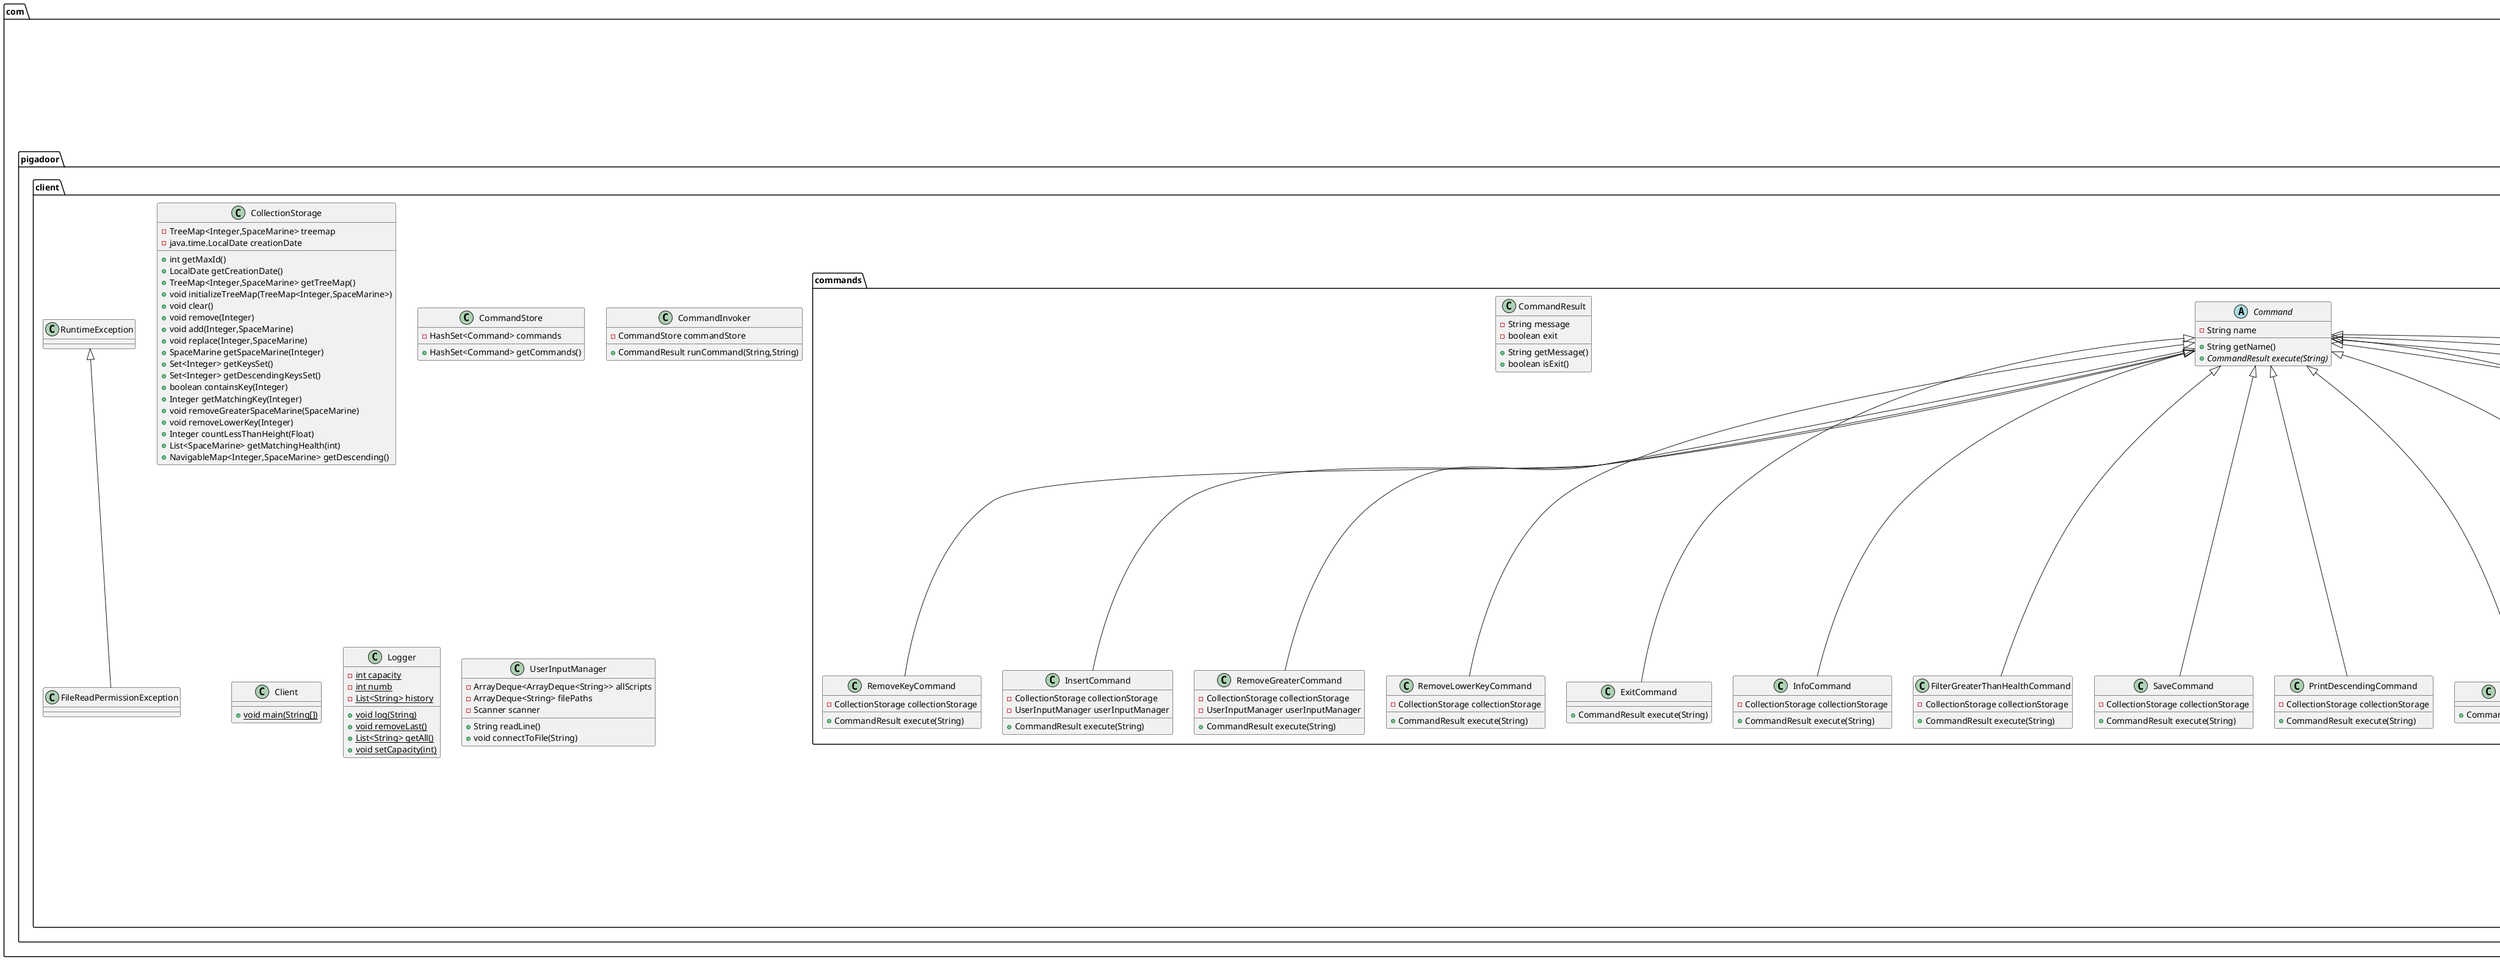 @startuml
class com.pigadoor.client.parsers.SpaceMarineParser {
+ SpaceMarine deserialize(JsonElement,Type,JsonDeserializationContext)
}
class com.pigadoor.client.data.Coordinates {
- Double x
- Float y
+ Double getX()
+ void setX(Double)
+ Float getY()
+ void setY(Float)
+ String toString()
}
class com.pigadoor.client.parsers.ChapterParser {
+ Chapter deserialize(JsonElement,Type,JsonDeserializationContext)
}
class com.pigadoor.client.util.SpaceMarineMaker {
- UserInputManager userInputManager
- ChapterMaker chapterMaker
- CoordinatesMaker coordinatesMaker
+ SpaceMarine makeSpaceMarine(CollectionStorage)
+ SpaceMarine makeSpaceMarine(Integer)
+ String getInputName()
+ float getInputHealth()
+ Long getInputHeartCount()
+ Integer getInputHeight()
+ MeleeWeapon getInputMeleeWeapon()
}
class com.pigadoor.client.util.SpaceMarineMaker$SpaceMarineConverter {
+ {static} String convertToName(String)
+ {static} Float convertToHealth(String)
+ {static} Integer convertToHeight(String)
+ {static} Long convertToHeartCount(String)
+ {static} MeleeWeapon convertToMeleeWeapon(String)
}
class com.pigadoor.client.commands.RemoveKeyCommand {
- CollectionStorage collectionStorage
+ CommandResult execute(String)
}
class com.pigadoor.client.commands.InsertCommand {
- CollectionStorage collectionStorage
- UserInputManager userInputManager
+ CommandResult execute(String)
}
class com.pigadoor.client.parsers.SpaceMarinesParser {
+ LinkedList<SpaceMarine> deserialize(JsonElement,Type,JsonDeserializationContext)
}
class com.pigadoor.client.commands.RemoveGreaterCommand {
- CollectionStorage collectionStorage
- UserInputManager userInputManager
+ CommandResult execute(String)
}
class com.pigadoor.client.util.ChapterMaker {
- UserInputManager userInputManager
+ Chapter makeChapter()
- String getInputParentLegion()
- String getInputName()
}
class com.pigadoor.client.util.ChapterMaker$PersonConverter {
+ {static} String convertToName(String)
+ {static} String convertToParentLegion(String)
}
class com.pigadoor.client.CollectionStorage {
- TreeMap<Integer,SpaceMarine> treemap
- java.time.LocalDate creationDate
+ int getMaxId()
+ LocalDate getCreationDate()
+ TreeMap<Integer,SpaceMarine> getTreeMap()
+ void initializeTreeMap(TreeMap<Integer,SpaceMarine>)
+ void clear()
+ void remove(Integer)
+ void add(Integer,SpaceMarine)
+ void replace(Integer,SpaceMarine)
+ SpaceMarine getSpaceMarine(Integer)
+ Set<Integer> getKeysSet()
+ Set<Integer> getDescendingKeysSet()
+ boolean containsKey(Integer)
+ Integer getMatchingKey(Integer)
+ void removeGreaterSpaceMarine(SpaceMarine)
+ void removeLowerKey(Integer)
+ Integer countLessThanHeight(Float)
+ List<SpaceMarine> getMatchingHealth(int)
+ NavigableMap<Integer,SpaceMarine> getDescending()
}
class com.pigadoor.client.parsers.LocalDateTimeSerializer {
+ LocalDateTime deserialize(JsonElement,Type,JsonDeserializationContext)
}
class com.pigadoor.client.CommandStore {
- HashSet<Command> commands
+ HashSet<Command> getCommands()
}
class com.pigadoor.client.util.FileManager {
+ {static} String FILE_PATH
+ {static} String read(String)
+ {static} void write(String,String)
}
class com.pigadoor.client.commands.RemoveLowerKeyCommand {
- CollectionStorage collectionStorage
+ CommandResult execute(String)
}
enum com.pigadoor.client.data.MeleeWeapon {
+  CHAIN_SWORD
+  POWER_SWORD
+  MANREAPER
+  LIGHTING_CLAW
+  POWER_FIST
}
class com.pigadoor.client.commands.ExitCommand {
+ CommandResult execute(String)
}
class com.pigadoor.client.CommandInvoker {
- CommandStore commandStore
+ CommandResult runCommand(String,String)
}
class com.pigadoor.client.Client {
+ {static} void main(String[])
}
class com.pigadoor.client.commands.InfoCommand {
- CollectionStorage collectionStorage
+ CommandResult execute(String)
}
class com.pigadoor.client.commands.FilterGreaterThanHealthCommand {
- CollectionStorage collectionStorage
+ CommandResult execute(String)
}
class com.pigadoor.client.commands.SaveCommand {
- CollectionStorage collectionStorage
+ CommandResult execute(String)
}
class com.pigadoor.client.commands.PrintDescendingCommand {
- CollectionStorage collectionStorage
+ CommandResult execute(String)
}
class com.pigadoor.client.data.Chapter {
- String name
- String parentLegion
+ String getName()
+ void setName(String)
+ String getParentLegion()
+ void setParentLegion(String)
+ String toString()
}
class com.pigadoor.client.util.JsonParser {
- {static} Gson gson
+ {static} List<T> stringToArray(String,Class<T[]>)
+ {static} TreeMap<Integer,SpaceMarine> deserialize(String)
- {static} boolean validateSpaceMarine(SpaceMarine)
+ {static} String serialize(TreeMap<Integer,SpaceMarine>)
}
class com.pigadoor.client.Logger {
- {static} int capacity
- {static} int numb
- {static} List<String> history
+ {static} void log(String)
+ {static} void removeLast()
+ {static} List<String> getAll()
+ {static} void setCapacity(int)
}
class com.pigadoor.client.data.SpaceMarineWrapper {
- int id
- String name
- Coordinates coordinates
- String creationDate
- float health
- Long heartCount
- float height
- MeleeWeapon meleeWeapon
- Chapter chapter
+ String toString()
+ Integer getId()
+ String getName()
+ float getHealth()
+ long getHeartCount()
+ float getHeight()
+ MeleeWeapon getMeleeWeapon()
+ Chapter getChapter()
+ void setId(int)
+ void setName(String)
+ void setCoordinates(Coordinates)
+ void setCreationDate(String)
+ void setHealth(float)
+ void setHeartCount(Long)
+ void setHeight(float)
+ void setMeleeWeapon(MeleeWeapon)
+ void setChapter(Chapter)
+ Coordinates getCoordinates()
+ String getCreationDate()
}
abstract class com.pigadoor.client.commands.Command {
- String name
+ String getName()
+ {abstract}CommandResult execute(String)
}
class com.pigadoor.client.FileReadPermissionException {
}
class com.pigadoor.client.commands.HistoryCommand {
+ CommandResult execute(String)
}
class com.pigadoor.client.UserInputManager {
- ArrayDeque<ArrayDeque<String>> allScripts
- ArrayDeque<String> filePaths
- Scanner scanner
+ String readLine()
+ void connectToFile(String)
}
class com.pigadoor.client.parsers.CoordinatesParser {
+ Coordinates deserialize(JsonElement,Type,JsonDeserializationContext)
}
class com.pigadoor.client.commands.CountLessThanHeightCommand {
- CollectionStorage collectionStorage
+ CommandResult execute(String)
}
class com.pigadoor.client.commands.ClearCommand {
- CollectionStorage collectionStorage
+ CommandResult execute(String)
}
class com.pigadoor.client.commands.UpdateCommand {
- CollectionStorage collectionStorage
- UserInputManager userInputManager
+ CommandResult execute(String)
}
class com.pigadoor.client.commands.CommandResult {
- String message
- boolean exit
+ String getMessage()
+ boolean isExit()
}
class com.pigadoor.client.util.CoordinatesMaker {
- UserInputManager userInputManager
+ Coordinates makeCoordinates()
+ Double getInputX()
+ Float getInputY()
}
class com.pigadoor.client.util.CoordinatesMaker$CoordinatesConverter {
+ {static} Double convertX(String)
+ {static} Float convertY(String)
}
class com.pigadoor.client.commands.ExecuteScriptCommand {
- UserInputManager userInputManager
+ CommandResult execute(String)
}
class com.pigadoor.client.commands.ShowCommand {
- CollectionStorage collectionStorage
+ CommandResult execute(String)
}
class com.pigadoor.client.data.SpaceMarine {
- int id
- String name
- Coordinates coordinates
- java.time.LocalDateTime creationDate
- float health
- Long heartCount
- float height
- MeleeWeapon meleeWeapon
- Chapter chapter
+ String toString()
+ void setId(int)
+ void setName(String)
+ void setCoordinates(Coordinates)
+ void setCreationDate(LocalDateTime)
+ void setHealth(float)
+ void setHeartCount(Long)
+ void setHeight(float)
+ void setMeleeWeapon(MeleeWeapon)
+ void setChapter(Chapter)
+ Integer getId()
+ String getName()
+ float getHealth()
+ Long getHeartCount()
+ float getHeight()
+ MeleeWeapon getMeleeWeapon()
+ Chapter getChapter()
+ Coordinates getCoordinates()
+ LocalDateTime getCreationDate()
+ boolean equals(Object)
+ int hashCode()
+ int compareTo(SpaceMarine)
+ int compareTo(Float)
}
class com.pigadoor.client.commands.HelpCommand {
+ CommandResult execute(String)
}


com.google.gson.JsonDeserializer <|.. com.pigadoor.client.parsers.SpaceMarineParser
com.google.gson.JsonDeserializer <|.. com.pigadoor.client.parsers.ChapterParser
com.pigadoor.client.util.SpaceMarineMaker +.. com.pigadoor.client.util.SpaceMarineMaker$SpaceMarineConverter
com.pigadoor.client.commands.Command <|-- com.pigadoor.client.commands.RemoveKeyCommand
com.pigadoor.client.commands.Command <|-- com.pigadoor.client.commands.InsertCommand
com.google.gson.JsonDeserializer <|.. com.pigadoor.client.parsers.SpaceMarinesParser
com.pigadoor.client.commands.Command <|-- com.pigadoor.client.commands.RemoveGreaterCommand
com.pigadoor.client.util.ChapterMaker +.. com.pigadoor.client.util.ChapterMaker$PersonConverter
com.google.gson.JsonDeserializer <|.. com.pigadoor.client.parsers.LocalDateTimeSerializer
com.pigadoor.client.commands.Command <|-- com.pigadoor.client.commands.RemoveLowerKeyCommand
com.pigadoor.client.commands.Command <|-- com.pigadoor.client.commands.ExitCommand
com.pigadoor.client.commands.Command <|-- com.pigadoor.client.commands.InfoCommand
com.pigadoor.client.commands.Command <|-- com.pigadoor.client.commands.FilterGreaterThanHealthCommand
com.pigadoor.client.commands.Command <|-- com.pigadoor.client.commands.SaveCommand
com.pigadoor.client.commands.Command <|-- com.pigadoor.client.commands.PrintDescendingCommand
com.pigadoor.client.RuntimeException <|-- com.pigadoor.client.FileReadPermissionException
com.pigadoor.client.commands.Command <|-- com.pigadoor.client.commands.HistoryCommand
com.google.gson.JsonDeserializer <|.. com.pigadoor.client.parsers.CoordinatesParser
com.pigadoor.client.commands.Command <|-- com.pigadoor.client.commands.CountLessThanHeightCommand
com.pigadoor.client.commands.Command <|-- com.pigadoor.client.commands.ClearCommand
com.pigadoor.client.commands.Command <|-- com.pigadoor.client.commands.UpdateCommand
com.pigadoor.client.util.CoordinatesMaker +.. com.pigadoor.client.util.CoordinatesMaker$CoordinatesConverter
com.pigadoor.client.commands.Command <|-- com.pigadoor.client.commands.ExecuteScriptCommand
com.pigadoor.client.commands.Command <|-- com.pigadoor.client.commands.ShowCommand
com.pigadoor.client.data.Comparable <|.. com.pigadoor.client.data.SpaceMarine
com.pigadoor.client.commands.Command <|-- com.pigadoor.client.commands.HelpCommand
@enduml